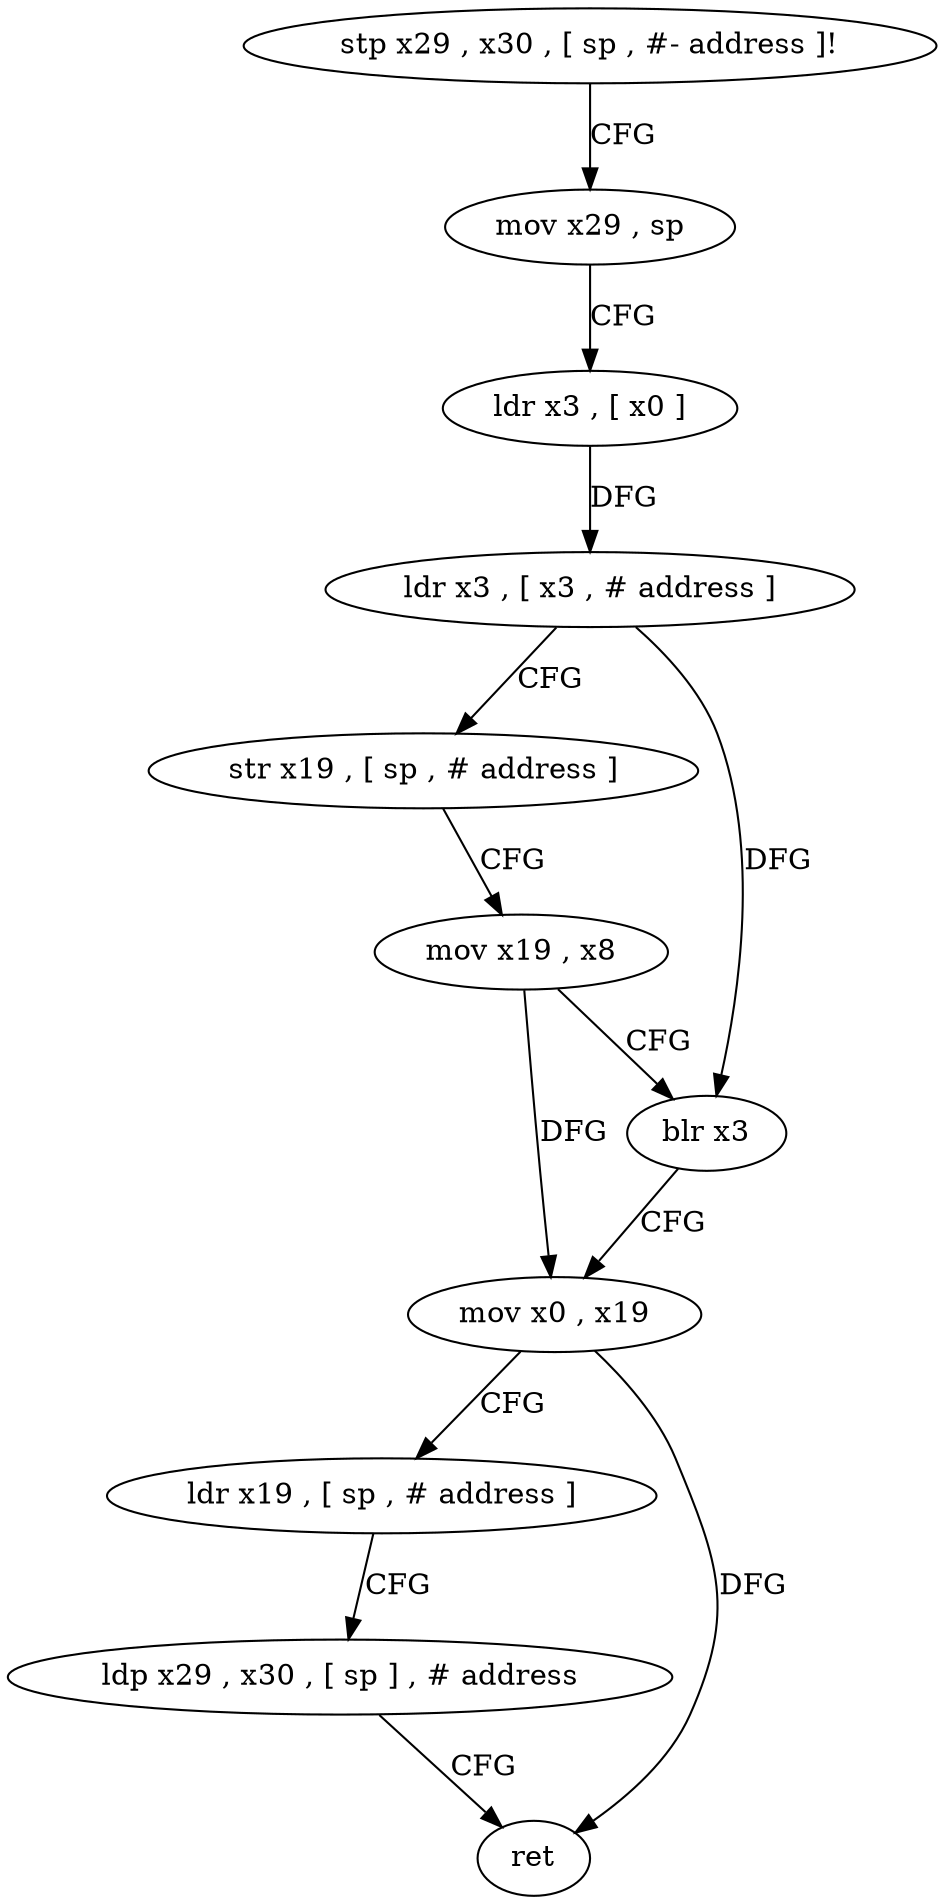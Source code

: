 digraph "func" {
"177024" [label = "stp x29 , x30 , [ sp , #- address ]!" ]
"177028" [label = "mov x29 , sp" ]
"177032" [label = "ldr x3 , [ x0 ]" ]
"177036" [label = "ldr x3 , [ x3 , # address ]" ]
"177040" [label = "str x19 , [ sp , # address ]" ]
"177044" [label = "mov x19 , x8" ]
"177048" [label = "blr x3" ]
"177052" [label = "mov x0 , x19" ]
"177056" [label = "ldr x19 , [ sp , # address ]" ]
"177060" [label = "ldp x29 , x30 , [ sp ] , # address" ]
"177064" [label = "ret" ]
"177024" -> "177028" [ label = "CFG" ]
"177028" -> "177032" [ label = "CFG" ]
"177032" -> "177036" [ label = "DFG" ]
"177036" -> "177040" [ label = "CFG" ]
"177036" -> "177048" [ label = "DFG" ]
"177040" -> "177044" [ label = "CFG" ]
"177044" -> "177048" [ label = "CFG" ]
"177044" -> "177052" [ label = "DFG" ]
"177048" -> "177052" [ label = "CFG" ]
"177052" -> "177056" [ label = "CFG" ]
"177052" -> "177064" [ label = "DFG" ]
"177056" -> "177060" [ label = "CFG" ]
"177060" -> "177064" [ label = "CFG" ]
}
